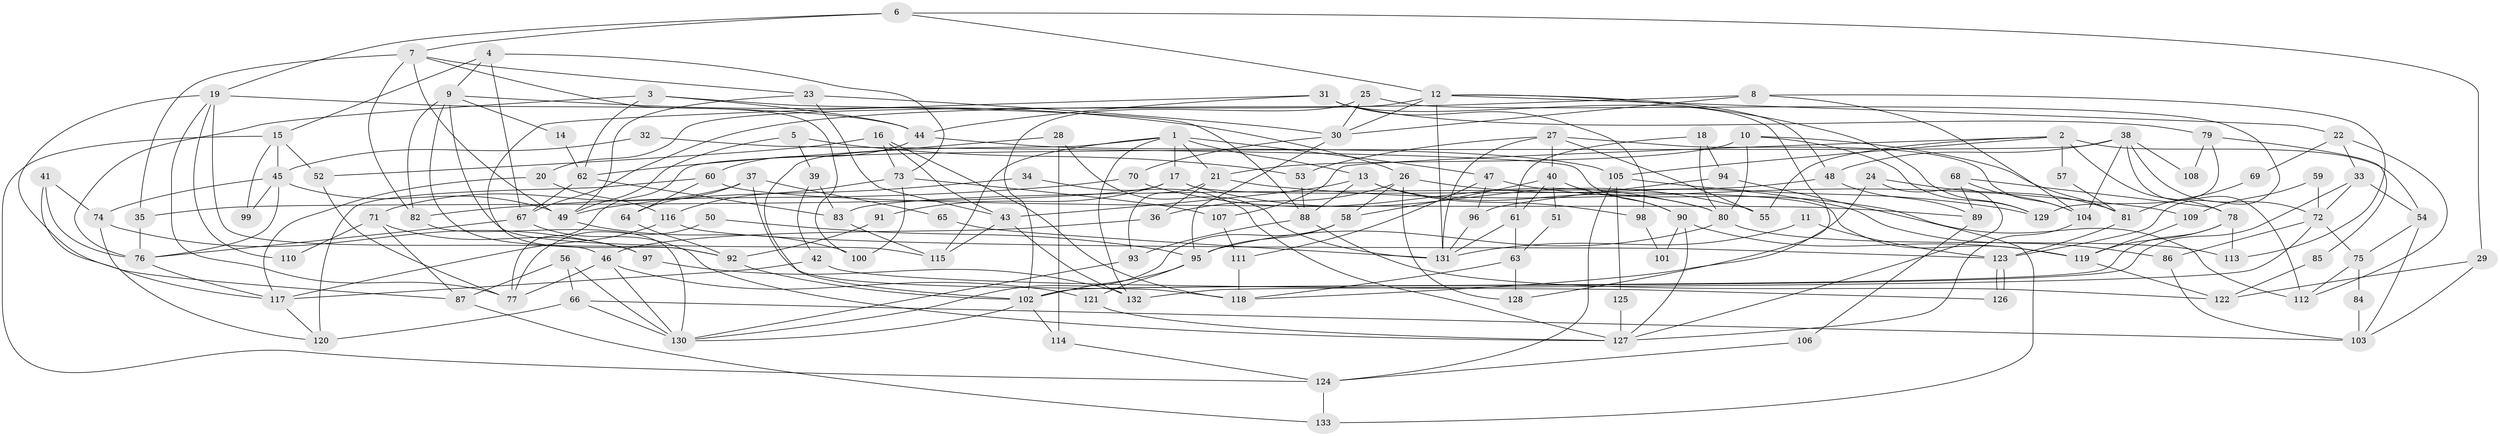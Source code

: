 // coarse degree distribution, {13: 0.012048192771084338, 9: 0.060240963855421686, 4: 0.13253012048192772, 6: 0.18072289156626506, 3: 0.13253012048192772, 7: 0.08433734939759036, 2: 0.1566265060240964, 5: 0.1686746987951807, 8: 0.060240963855421686, 10: 0.012048192771084338}
// Generated by graph-tools (version 1.1) at 2025/23/03/03/25 07:23:58]
// undirected, 133 vertices, 266 edges
graph export_dot {
graph [start="1"]
  node [color=gray90,style=filled];
  1;
  2;
  3;
  4;
  5;
  6;
  7;
  8;
  9;
  10;
  11;
  12;
  13;
  14;
  15;
  16;
  17;
  18;
  19;
  20;
  21;
  22;
  23;
  24;
  25;
  26;
  27;
  28;
  29;
  30;
  31;
  32;
  33;
  34;
  35;
  36;
  37;
  38;
  39;
  40;
  41;
  42;
  43;
  44;
  45;
  46;
  47;
  48;
  49;
  50;
  51;
  52;
  53;
  54;
  55;
  56;
  57;
  58;
  59;
  60;
  61;
  62;
  63;
  64;
  65;
  66;
  67;
  68;
  69;
  70;
  71;
  72;
  73;
  74;
  75;
  76;
  77;
  78;
  79;
  80;
  81;
  82;
  83;
  84;
  85;
  86;
  87;
  88;
  89;
  90;
  91;
  92;
  93;
  94;
  95;
  96;
  97;
  98;
  99;
  100;
  101;
  102;
  103;
  104;
  105;
  106;
  107;
  108;
  109;
  110;
  111;
  112;
  113;
  114;
  115;
  116;
  117;
  118;
  119;
  120;
  121;
  122;
  123;
  124;
  125;
  126;
  127;
  128;
  129;
  130;
  131;
  132;
  133;
  1 -- 21;
  1 -- 17;
  1 -- 13;
  1 -- 47;
  1 -- 102;
  1 -- 115;
  1 -- 132;
  2 -- 54;
  2 -- 105;
  2 -- 55;
  2 -- 57;
  2 -- 78;
  2 -- 107;
  3 -- 76;
  3 -- 88;
  3 -- 44;
  3 -- 62;
  4 -- 9;
  4 -- 73;
  4 -- 15;
  4 -- 67;
  5 -- 53;
  5 -- 49;
  5 -- 39;
  6 -- 7;
  6 -- 19;
  6 -- 12;
  6 -- 29;
  7 -- 82;
  7 -- 23;
  7 -- 35;
  7 -- 49;
  7 -- 100;
  8 -- 30;
  8 -- 67;
  8 -- 104;
  8 -- 113;
  9 -- 82;
  9 -- 92;
  9 -- 14;
  9 -- 26;
  9 -- 115;
  10 -- 80;
  10 -- 21;
  10 -- 81;
  10 -- 129;
  11 -- 131;
  11 -- 123;
  12 -- 30;
  12 -- 20;
  12 -- 22;
  12 -- 48;
  12 -- 129;
  12 -- 131;
  13 -- 80;
  13 -- 43;
  13 -- 88;
  13 -- 98;
  14 -- 62;
  15 -- 45;
  15 -- 52;
  15 -- 99;
  15 -- 124;
  16 -- 52;
  16 -- 43;
  16 -- 73;
  16 -- 118;
  17 -- 35;
  17 -- 55;
  17 -- 91;
  17 -- 119;
  18 -- 80;
  18 -- 61;
  18 -- 94;
  19 -- 77;
  19 -- 87;
  19 -- 44;
  19 -- 46;
  19 -- 110;
  20 -- 117;
  20 -- 116;
  21 -- 36;
  21 -- 93;
  21 -- 109;
  22 -- 33;
  22 -- 69;
  22 -- 112;
  23 -- 43;
  23 -- 49;
  23 -- 30;
  24 -- 127;
  24 -- 81;
  24 -- 118;
  25 -- 30;
  25 -- 102;
  25 -- 123;
  26 -- 86;
  26 -- 36;
  26 -- 58;
  26 -- 128;
  27 -- 131;
  27 -- 104;
  27 -- 40;
  27 -- 53;
  27 -- 55;
  28 -- 131;
  28 -- 114;
  28 -- 62;
  29 -- 103;
  29 -- 122;
  30 -- 95;
  30 -- 70;
  31 -- 44;
  31 -- 92;
  31 -- 79;
  31 -- 98;
  31 -- 128;
  32 -- 90;
  32 -- 45;
  33 -- 72;
  33 -- 102;
  33 -- 54;
  34 -- 127;
  34 -- 49;
  35 -- 76;
  36 -- 46;
  37 -- 71;
  37 -- 118;
  37 -- 64;
  37 -- 65;
  38 -- 48;
  38 -- 112;
  38 -- 72;
  38 -- 77;
  38 -- 104;
  38 -- 108;
  39 -- 83;
  39 -- 42;
  40 -- 58;
  40 -- 51;
  40 -- 61;
  40 -- 90;
  41 -- 117;
  41 -- 76;
  41 -- 74;
  42 -- 117;
  42 -- 126;
  43 -- 115;
  43 -- 132;
  44 -- 60;
  44 -- 105;
  45 -- 76;
  45 -- 49;
  45 -- 74;
  45 -- 99;
  46 -- 121;
  46 -- 77;
  46 -- 130;
  47 -- 111;
  47 -- 96;
  47 -- 112;
  48 -- 83;
  48 -- 89;
  49 -- 100;
  50 -- 95;
  50 -- 77;
  51 -- 63;
  52 -- 77;
  53 -- 88;
  54 -- 75;
  54 -- 103;
  56 -- 66;
  56 -- 130;
  56 -- 87;
  57 -- 81;
  58 -- 130;
  58 -- 95;
  59 -- 109;
  59 -- 72;
  60 -- 89;
  60 -- 64;
  60 -- 120;
  61 -- 63;
  61 -- 131;
  62 -- 67;
  62 -- 83;
  63 -- 118;
  63 -- 128;
  64 -- 92;
  65 -- 131;
  66 -- 120;
  66 -- 130;
  66 -- 103;
  67 -- 76;
  67 -- 127;
  68 -- 78;
  68 -- 104;
  68 -- 89;
  69 -- 81;
  70 -- 80;
  70 -- 82;
  71 -- 97;
  71 -- 87;
  71 -- 110;
  72 -- 132;
  72 -- 75;
  72 -- 86;
  73 -- 116;
  73 -- 100;
  73 -- 107;
  74 -- 97;
  74 -- 120;
  75 -- 112;
  75 -- 84;
  76 -- 117;
  78 -- 119;
  78 -- 102;
  78 -- 113;
  79 -- 129;
  79 -- 85;
  79 -- 108;
  80 -- 113;
  80 -- 95;
  81 -- 123;
  82 -- 130;
  83 -- 115;
  84 -- 103;
  85 -- 122;
  86 -- 103;
  87 -- 133;
  88 -- 122;
  88 -- 93;
  89 -- 106;
  90 -- 127;
  90 -- 101;
  90 -- 119;
  91 -- 92;
  92 -- 102;
  93 -- 130;
  94 -- 96;
  94 -- 133;
  95 -- 102;
  95 -- 121;
  96 -- 131;
  97 -- 132;
  98 -- 101;
  102 -- 114;
  102 -- 130;
  104 -- 127;
  105 -- 129;
  105 -- 124;
  105 -- 125;
  106 -- 124;
  107 -- 111;
  109 -- 119;
  111 -- 118;
  114 -- 124;
  116 -- 123;
  116 -- 117;
  117 -- 120;
  119 -- 122;
  121 -- 127;
  123 -- 126;
  123 -- 126;
  124 -- 133;
  125 -- 127;
}
